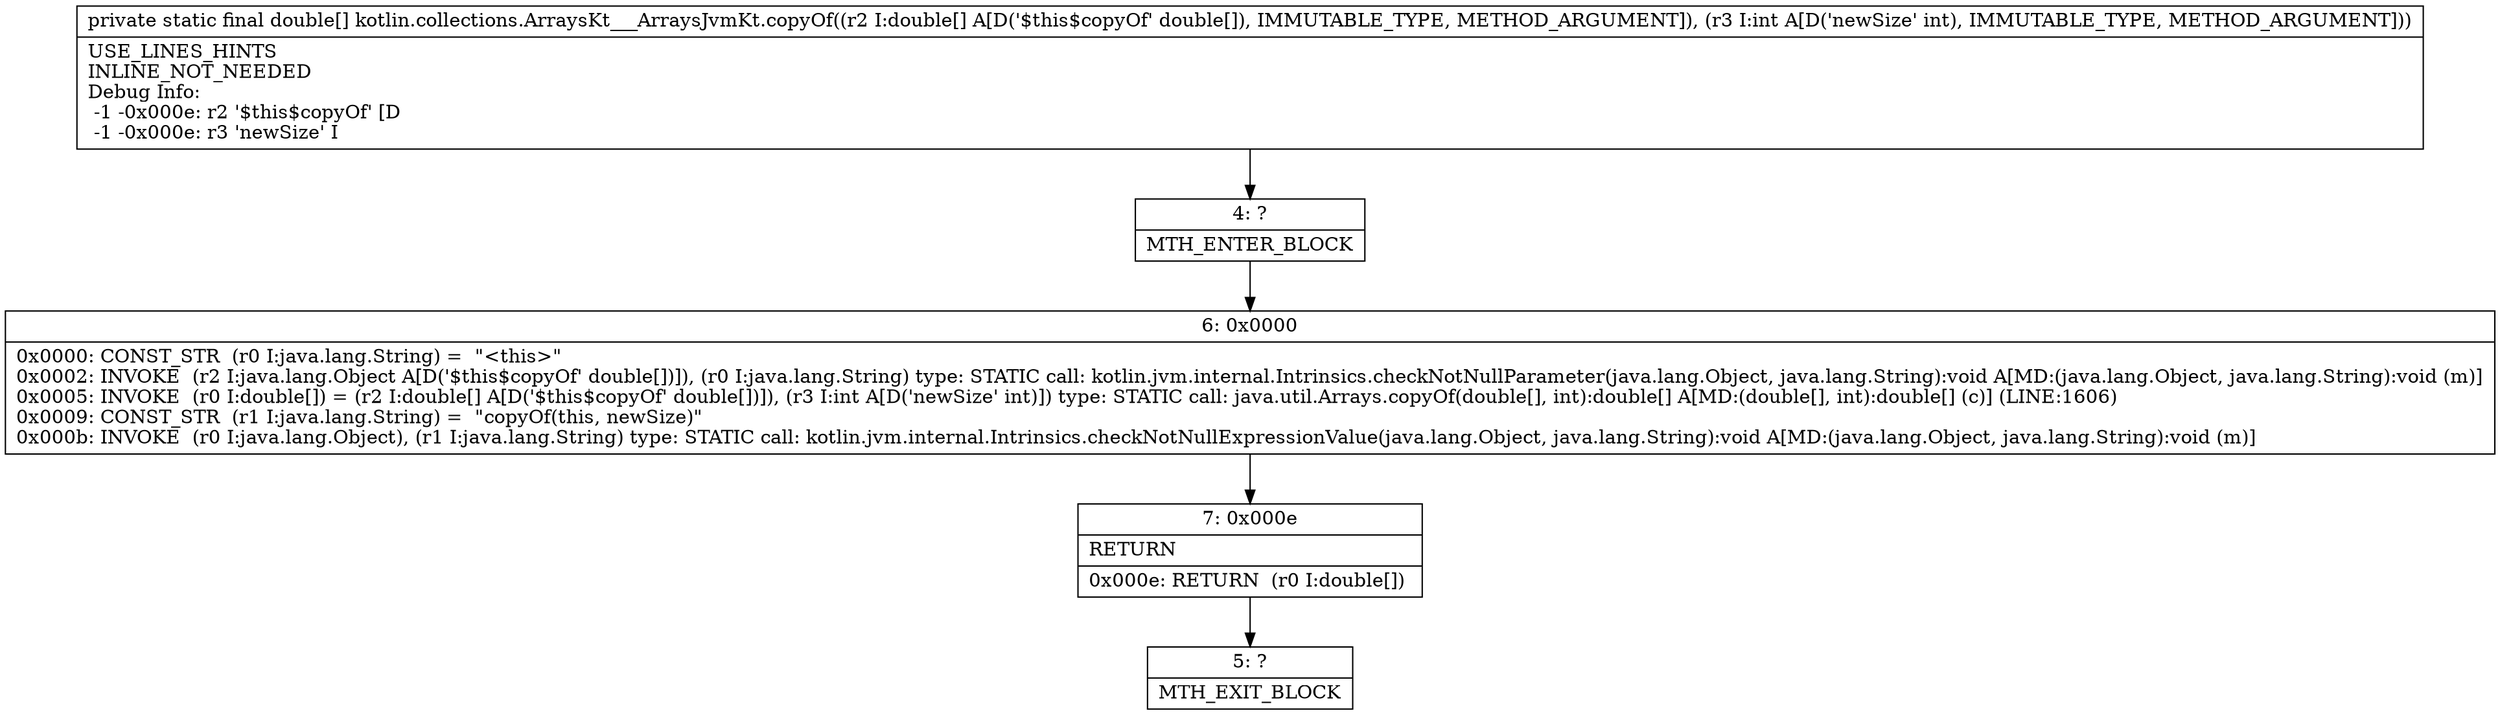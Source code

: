 digraph "CFG forkotlin.collections.ArraysKt___ArraysJvmKt.copyOf([DI)[D" {
Node_4 [shape=record,label="{4\:\ ?|MTH_ENTER_BLOCK\l}"];
Node_6 [shape=record,label="{6\:\ 0x0000|0x0000: CONST_STR  (r0 I:java.lang.String) =  \"\<this\>\" \l0x0002: INVOKE  (r2 I:java.lang.Object A[D('$this$copyOf' double[])]), (r0 I:java.lang.String) type: STATIC call: kotlin.jvm.internal.Intrinsics.checkNotNullParameter(java.lang.Object, java.lang.String):void A[MD:(java.lang.Object, java.lang.String):void (m)]\l0x0005: INVOKE  (r0 I:double[]) = (r2 I:double[] A[D('$this$copyOf' double[])]), (r3 I:int A[D('newSize' int)]) type: STATIC call: java.util.Arrays.copyOf(double[], int):double[] A[MD:(double[], int):double[] (c)] (LINE:1606)\l0x0009: CONST_STR  (r1 I:java.lang.String) =  \"copyOf(this, newSize)\" \l0x000b: INVOKE  (r0 I:java.lang.Object), (r1 I:java.lang.String) type: STATIC call: kotlin.jvm.internal.Intrinsics.checkNotNullExpressionValue(java.lang.Object, java.lang.String):void A[MD:(java.lang.Object, java.lang.String):void (m)]\l}"];
Node_7 [shape=record,label="{7\:\ 0x000e|RETURN\l|0x000e: RETURN  (r0 I:double[]) \l}"];
Node_5 [shape=record,label="{5\:\ ?|MTH_EXIT_BLOCK\l}"];
MethodNode[shape=record,label="{private static final double[] kotlin.collections.ArraysKt___ArraysJvmKt.copyOf((r2 I:double[] A[D('$this$copyOf' double[]), IMMUTABLE_TYPE, METHOD_ARGUMENT]), (r3 I:int A[D('newSize' int), IMMUTABLE_TYPE, METHOD_ARGUMENT]))  | USE_LINES_HINTS\lINLINE_NOT_NEEDED\lDebug Info:\l  \-1 \-0x000e: r2 '$this$copyOf' [D\l  \-1 \-0x000e: r3 'newSize' I\l}"];
MethodNode -> Node_4;Node_4 -> Node_6;
Node_6 -> Node_7;
Node_7 -> Node_5;
}

